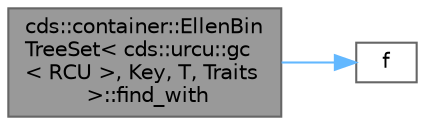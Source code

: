 digraph "cds::container::EllenBinTreeSet&lt; cds::urcu::gc&lt; RCU &gt;, Key, T, Traits &gt;::find_with"
{
 // LATEX_PDF_SIZE
  bgcolor="transparent";
  edge [fontname=Helvetica,fontsize=10,labelfontname=Helvetica,labelfontsize=10];
  node [fontname=Helvetica,fontsize=10,shape=box,height=0.2,width=0.4];
  rankdir="LR";
  Node1 [id="Node000001",label="cds::container::EllenBin\lTreeSet\< cds::urcu::gc\l\< RCU \>, Key, T, Traits\l \>::find_with",height=0.2,width=0.4,color="gray40", fillcolor="grey60", style="filled", fontcolor="black",tooltip="Finds the key key using pred predicate for searching"];
  Node1 -> Node2 [id="edge1_Node000001_Node000002",color="steelblue1",style="solid",tooltip=" "];
  Node2 [id="Node000002",label="f",height=0.2,width=0.4,color="grey40", fillcolor="white", style="filled",URL="$cxx11__tensor__map_8cpp.html#a7f507fea02198f6cb81c86640c7b1a4e",tooltip=" "];
}
